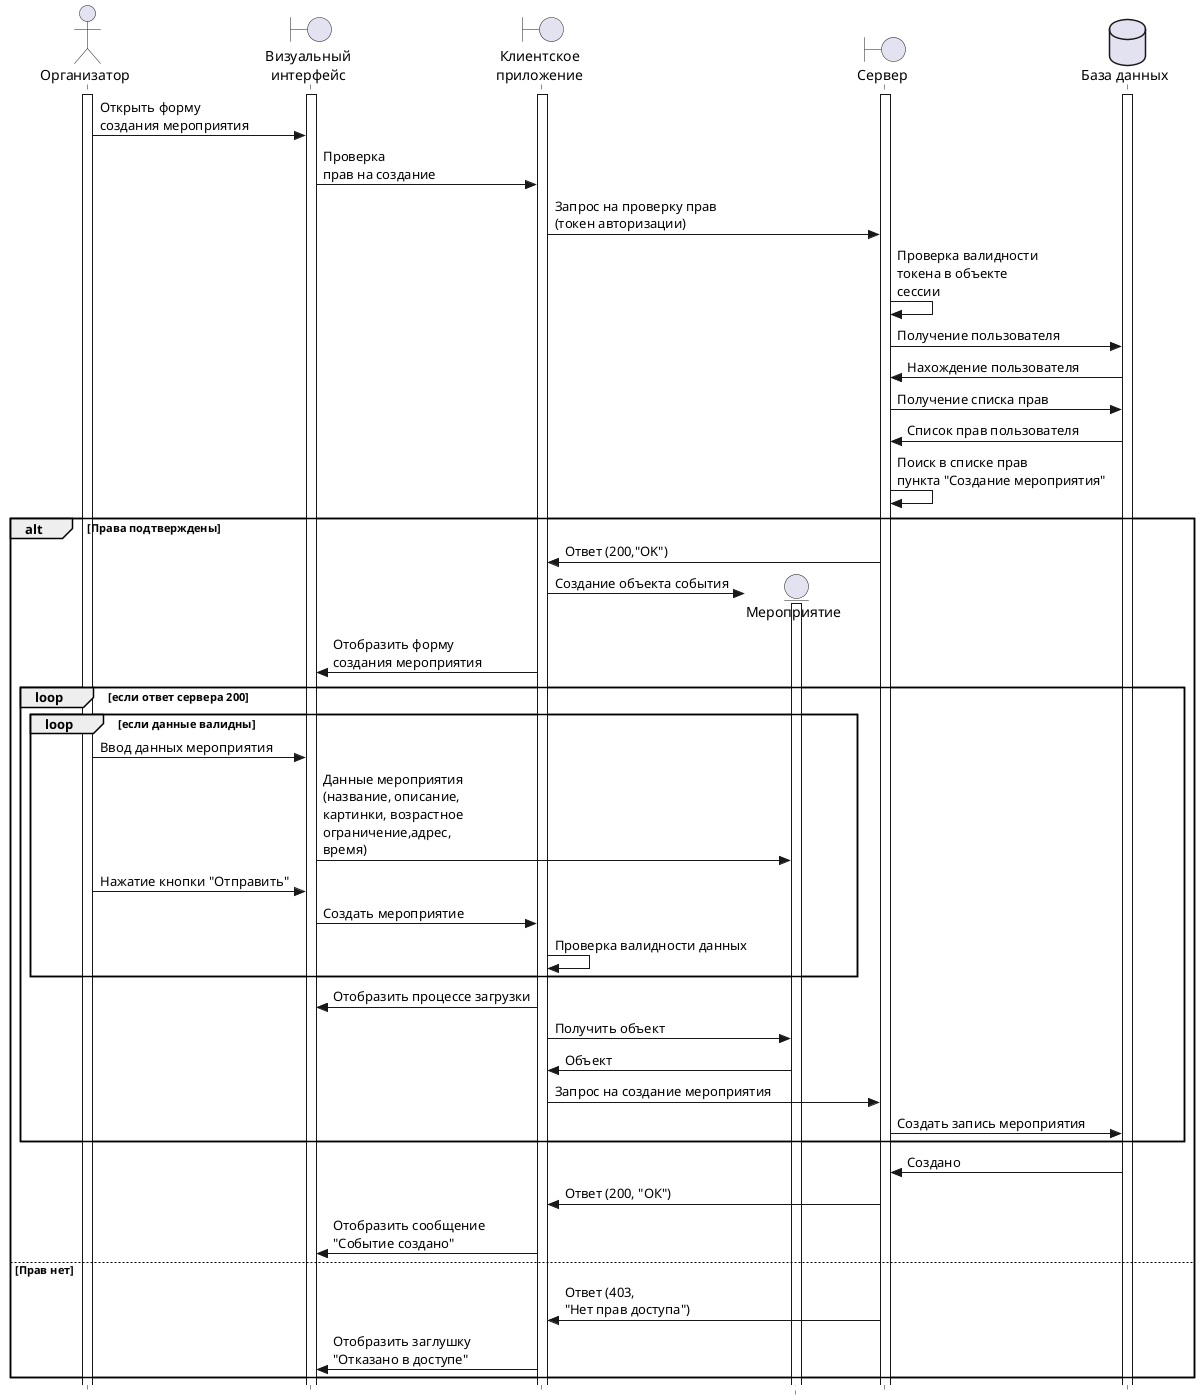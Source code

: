 @startuml
'https://plantuml.com/sequence-diagram

skinparam style strictuml
actor Организатор as User
activate User

boundary "Визуальный\nинтерфейс" as VI
activate VI

boundary "Клиентское\nприложение" as CApp
activate CApp

entity Мероприятие as event

boundary Сервер as Server
activate Server

database "База данных" as BD
activate BD

User -> VI: Открыть форму\nсоздания мероприятия
VI -> CApp: Проверка\nправ на создание
CApp -> Server: Запрос на проверку прав\n(токен авторизации)
Server -> Server: Проверка валидности\nтокена в объекте\nсессии
Server -> BD: Получение пользователя
BD -> Server: Нахождение пользователя

Server -> BD: Получение списка прав
BD -> Server: Список прав пользователя

Server -> Server: Поиск в списке прав\nпункта "Создание мероприятия"

alt Права подтверждены

    Server -> CApp: Ответ (200,"OK")

    create event
    CApp -> event: Создание объекта события
    activate event
    CApp -> VI: Отобразить форму\nсоздания мероприятия

    loop если ответ сервера 200

        loop если данные валидны
            User -> VI: Ввод данных мероприятия
            VI -> event: Данные мероприятия\n(название, описание,\nкартинки, возрастное\nограничение,адрес,\nвремя)

            User -> VI: Нажатие кнопки "Отправить"
            VI -> CApp: Создать мероприятие
            CApp -> CApp: Проверка валидности данных
        end
        CApp -> VI: Отобразить процессе загрузки
        CApp -> event: Получить объект
        event -> CApp: Объект
        CApp -> Server: Запрос на создание мероприятия
        Server -> BD: Создать запись мероприятия

    end

    BD -> Server: Создано
    Server -> CApp: Ответ (200, "ОК")
    CApp -> VI: Отобразить сообщение\n"Событие создано"

else Прав нет
   Server ->  CApp: Ответ (403,\n"Нет прав доступа")
   CApp -> VI: Отобразить заглушку\n"Отказано в доступе"
end

@enduml